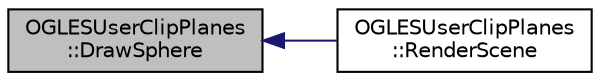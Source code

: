 digraph "OGLESUserClipPlanes::DrawSphere"
{
  edge [fontname="Helvetica",fontsize="10",labelfontname="Helvetica",labelfontsize="10"];
  node [fontname="Helvetica",fontsize="10",shape=record];
  rankdir="LR";
  Node1 [label="OGLESUserClipPlanes\l::DrawSphere",height=0.2,width=0.4,color="black", fillcolor="grey75", style="filled", fontcolor="black"];
  Node1 -> Node2 [dir="back",color="midnightblue",fontsize="10",style="solid",fontname="Helvetica"];
  Node2 [label="OGLESUserClipPlanes\l::RenderScene",height=0.2,width=0.4,color="black", fillcolor="white", style="filled",URL="$class_o_g_l_e_s_user_clip_planes.html#a246dafc4ebabda78433e8edff0ee7ef0"];
}
